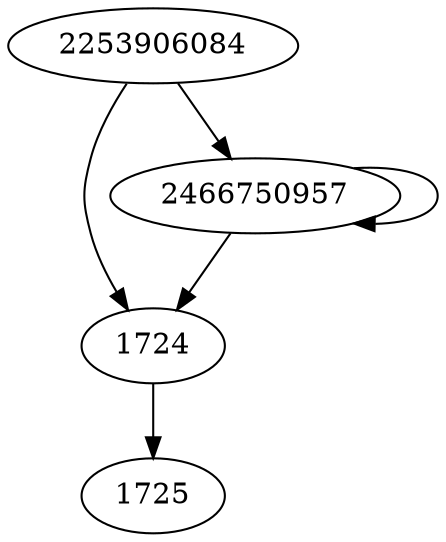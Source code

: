 digraph  {
1724;
2253906084;
2466750957;
1725;
1724 -> 1725;
2253906084 -> 2466750957;
2253906084 -> 1724;
2466750957 -> 2466750957;
2466750957 -> 1724;
}
